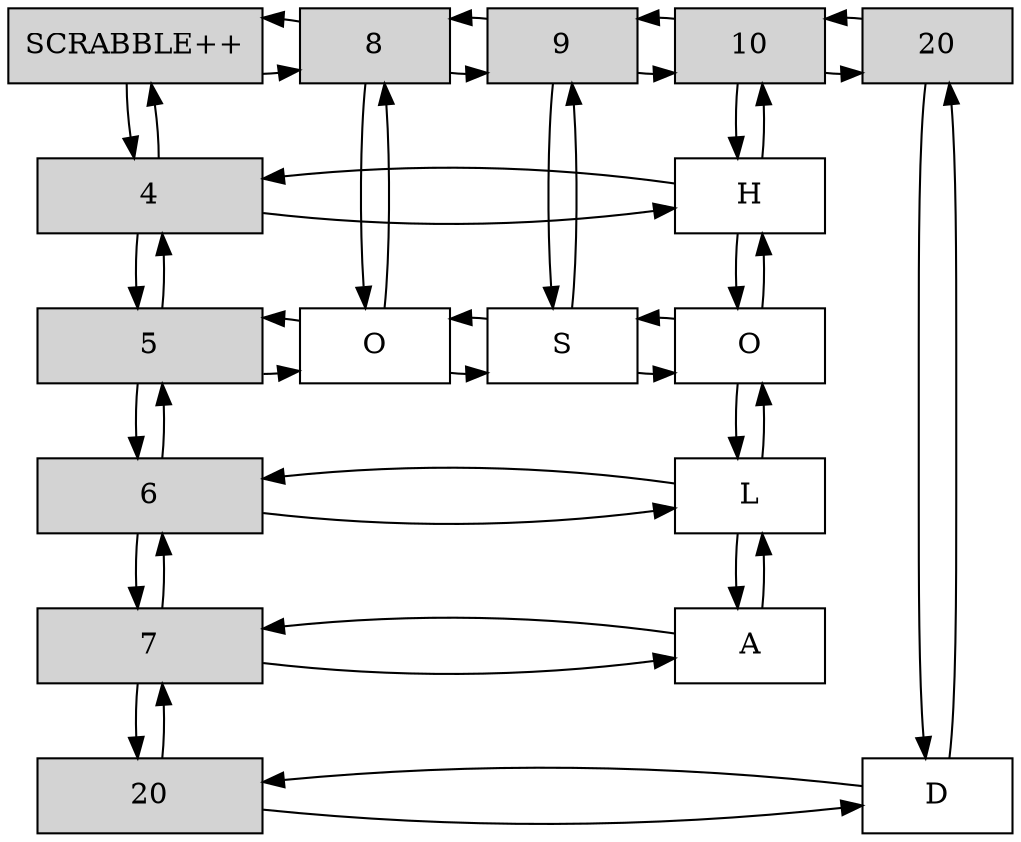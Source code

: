 digraph Sparce_Matrix {

    node [shape=box]

    /* add group 1 for vertical alignment */
    Mt[ label = "SCRABBLE++", width = 1.5, style = filled, group = 0 ];

    X8 [label = "8"   width = 1 style = filled, group = 8 ];
    X9 [label = "9"  width = 1 style = filled, group = 9 ];
    X10 [label = "10"      width = 1 style = filled, group = 10 ];
    X20 [label = "20"      width = 1 style = filled, group = 20 ];
    { rank = same; Mt; X8; X9; X10; X20;}

    Y4  [label = "4"   pos = "5.3,3.5!" width = 1.5 style = filled, group = 1 ];
    N104 [label = "H" width = 1, group = 10 ];
    { rank = same; Y4; N104;}
        
        
    Y5  [label = "5"   width = 1.5 style = filled, group = 0 ];
    N85 [label = "O" width = 1, group = 8 ];
    N95 [label = "S" width = 1, group = 9 ];
    N105 [label = "O" width = 1, group = 10 ];
    { rank = same; Y5; N85; N95; N105;}
     
    Y6  [label = "6"   width = 1.5 style = filled, group = 0 ];
    N106 [label = "L" width = 1, group = 10 ];
    { rank = same; Y6; N106;}
    
    Y7  [label = "7"   width = 1.5 style = filled, group = 0 ];
    N107 [label = "A" width = 1, group = 10 ];
    { rank = same; Y7; N107;}
    
    Y20 [label = "20"  width = 1.5 style = filled, group = 0 ];
    N2020 [label = "D" width = 1, group = 20 ];
    { rank = same; Y20; N2020;}
    
    //------ links
    Mt -> X8;
    
    X8 -> Mt;
    X8 -> N85;
    N85 -> X8;
    X8 -> X9;
    
    
    X9 -> X8;
    X9 -> N95;
    N95 -> X9;
    X9 -> X10;
    
    
    X10 ->X9;
    X10 -> N104;
    N104 -> X10;
    N104 -> N105;
    N105 -> N104;
    N105 -> N106;
    N106 -> N105;
    N106 -> N107;
    N107 -> N106;
    X10 -> X20;
    
    
    X20 -> X10;
    X20 -> N2020;
    N2020 -> X20;
    
    
    Mt -> Y4;
   
    Y4 -> Mt;
    Y4 -> N104;
    N104 -> Y4;
    Y4 -> Y5;
    
    Y5 -> Y4;
    Y5 -> N85;
    N85 -> Y5;
    N85 -> N95;
    N95 -> N85;
    N95 -> N105;
    N105 -> N95
    Y5 -> Y6;
    
    Y6 -> Y5;
    Y6 -> N106;
    N106 -> Y6;
    Y6 -> Y7;
    
    Y7 -> Y6;
    Y7 -> N107;
    N107 -> Y7;
    Y7 -> Y20;
    
    Y20 -> Y7;
    Y20 -> N2020;
    N2020 -> Y20;
    
}